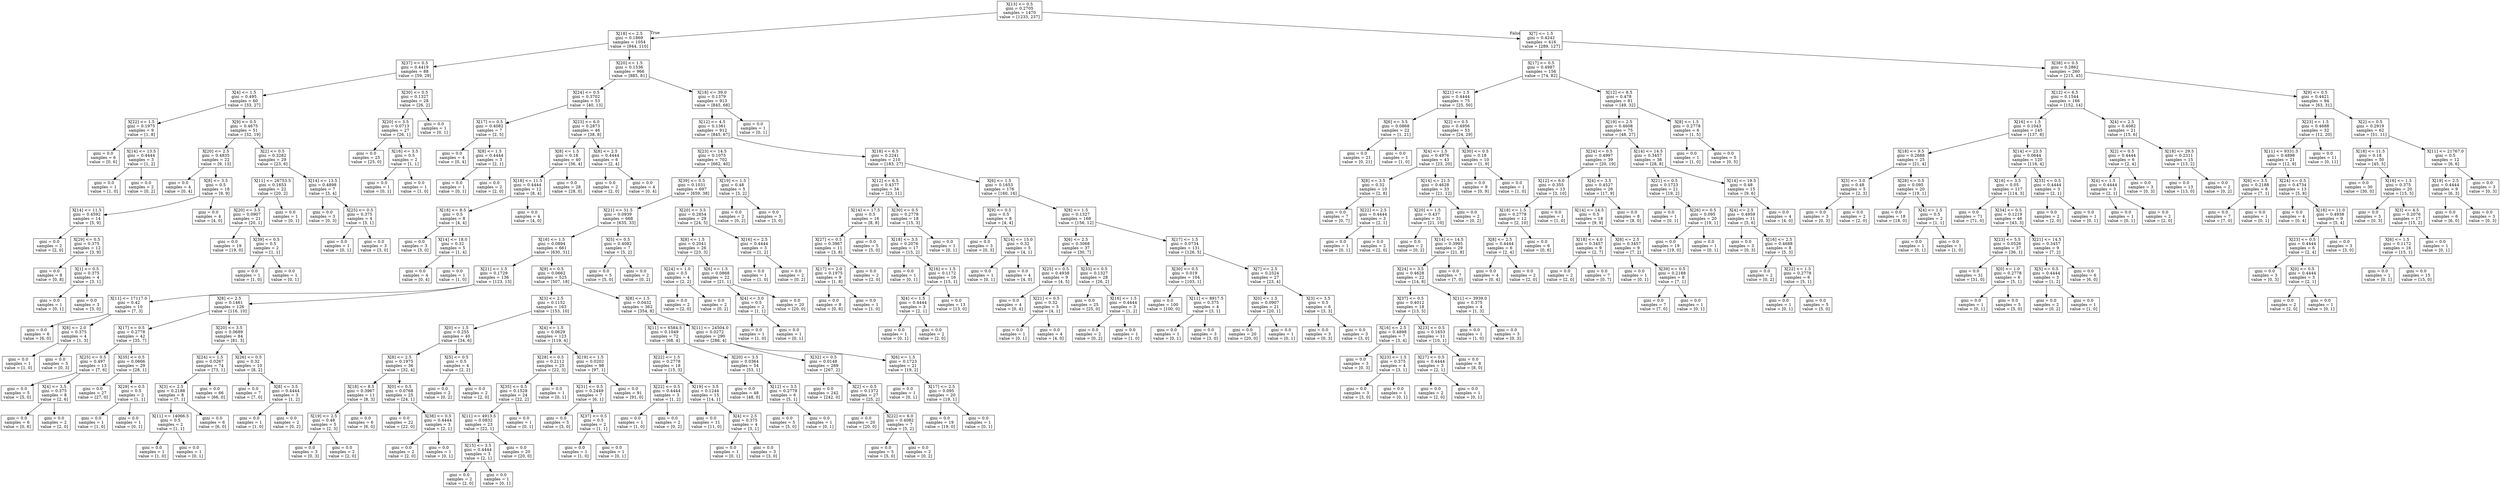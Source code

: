 digraph Tree {
node [shape=box] ;
0 [label="X[13] <= 0.5\ngini = 0.2705\nsamples = 1470\nvalue = [1233, 237]"] ;
1 [label="X[18] <= 2.5\ngini = 0.1869\nsamples = 1054\nvalue = [944, 110]"] ;
0 -> 1 [labeldistance=2.5, labelangle=45, headlabel="True"] ;
2 [label="X[37] <= 0.5\ngini = 0.4419\nsamples = 88\nvalue = [59, 29]"] ;
1 -> 2 ;
3 [label="X[4] <= 1.5\ngini = 0.495\nsamples = 60\nvalue = [33, 27]"] ;
2 -> 3 ;
4 [label="X[22] <= 1.5\ngini = 0.1975\nsamples = 9\nvalue = [1, 8]"] ;
3 -> 4 ;
5 [label="gini = 0.0\nsamples = 6\nvalue = [0, 6]"] ;
4 -> 5 ;
6 [label="X[14] <= 13.5\ngini = 0.4444\nsamples = 3\nvalue = [1, 2]"] ;
4 -> 6 ;
7 [label="gini = 0.0\nsamples = 1\nvalue = [1, 0]"] ;
6 -> 7 ;
8 [label="gini = 0.0\nsamples = 2\nvalue = [0, 2]"] ;
6 -> 8 ;
9 [label="X[9] <= 0.5\ngini = 0.4675\nsamples = 51\nvalue = [32, 19]"] ;
3 -> 9 ;
10 [label="X[20] <= 2.5\ngini = 0.4835\nsamples = 22\nvalue = [9, 13]"] ;
9 -> 10 ;
11 [label="gini = 0.0\nsamples = 4\nvalue = [0, 4]"] ;
10 -> 11 ;
12 [label="X[8] <= 3.5\ngini = 0.5\nsamples = 18\nvalue = [9, 9]"] ;
10 -> 12 ;
13 [label="X[14] <= 11.5\ngini = 0.4592\nsamples = 14\nvalue = [5, 9]"] ;
12 -> 13 ;
14 [label="gini = 0.0\nsamples = 2\nvalue = [2, 0]"] ;
13 -> 14 ;
15 [label="X[29] <= 0.5\ngini = 0.375\nsamples = 12\nvalue = [3, 9]"] ;
13 -> 15 ;
16 [label="gini = 0.0\nsamples = 8\nvalue = [0, 8]"] ;
15 -> 16 ;
17 [label="X[1] <= 0.5\ngini = 0.375\nsamples = 4\nvalue = [3, 1]"] ;
15 -> 17 ;
18 [label="gini = 0.0\nsamples = 1\nvalue = [0, 1]"] ;
17 -> 18 ;
19 [label="gini = 0.0\nsamples = 3\nvalue = [3, 0]"] ;
17 -> 19 ;
20 [label="gini = 0.0\nsamples = 4\nvalue = [4, 0]"] ;
12 -> 20 ;
21 [label="X[2] <= 0.5\ngini = 0.3282\nsamples = 29\nvalue = [23, 6]"] ;
9 -> 21 ;
22 [label="X[11] <= 26753.5\ngini = 0.1653\nsamples = 22\nvalue = [20, 2]"] ;
21 -> 22 ;
23 [label="X[20] <= 3.5\ngini = 0.0907\nsamples = 21\nvalue = [20, 1]"] ;
22 -> 23 ;
24 [label="gini = 0.0\nsamples = 19\nvalue = [19, 0]"] ;
23 -> 24 ;
25 [label="X[39] <= 0.5\ngini = 0.5\nsamples = 2\nvalue = [1, 1]"] ;
23 -> 25 ;
26 [label="gini = 0.0\nsamples = 1\nvalue = [1, 0]"] ;
25 -> 26 ;
27 [label="gini = 0.0\nsamples = 1\nvalue = [0, 1]"] ;
25 -> 27 ;
28 [label="gini = 0.0\nsamples = 1\nvalue = [0, 1]"] ;
22 -> 28 ;
29 [label="X[14] <= 13.5\ngini = 0.4898\nsamples = 7\nvalue = [3, 4]"] ;
21 -> 29 ;
30 [label="gini = 0.0\nsamples = 3\nvalue = [0, 3]"] ;
29 -> 30 ;
31 [label="X[25] <= 0.5\ngini = 0.375\nsamples = 4\nvalue = [3, 1]"] ;
29 -> 31 ;
32 [label="gini = 0.0\nsamples = 1\nvalue = [0, 1]"] ;
31 -> 32 ;
33 [label="gini = 0.0\nsamples = 3\nvalue = [3, 0]"] ;
31 -> 33 ;
34 [label="X[30] <= 0.5\ngini = 0.1327\nsamples = 28\nvalue = [26, 2]"] ;
2 -> 34 ;
35 [label="X[20] <= 3.5\ngini = 0.0713\nsamples = 27\nvalue = [26, 1]"] ;
34 -> 35 ;
36 [label="gini = 0.0\nsamples = 25\nvalue = [25, 0]"] ;
35 -> 36 ;
37 [label="X[16] <= 3.5\ngini = 0.5\nsamples = 2\nvalue = [1, 1]"] ;
35 -> 37 ;
38 [label="gini = 0.0\nsamples = 1\nvalue = [0, 1]"] ;
37 -> 38 ;
39 [label="gini = 0.0\nsamples = 1\nvalue = [1, 0]"] ;
37 -> 39 ;
40 [label="gini = 0.0\nsamples = 1\nvalue = [0, 1]"] ;
34 -> 40 ;
41 [label="X[20] <= 1.5\ngini = 0.1536\nsamples = 966\nvalue = [885, 81]"] ;
1 -> 41 ;
42 [label="X[24] <= 0.5\ngini = 0.3702\nsamples = 53\nvalue = [40, 13]"] ;
41 -> 42 ;
43 [label="X[17] <= 0.5\ngini = 0.4082\nsamples = 7\nvalue = [2, 5]"] ;
42 -> 43 ;
44 [label="gini = 0.0\nsamples = 4\nvalue = [0, 4]"] ;
43 -> 44 ;
45 [label="X[8] <= 1.5\ngini = 0.4444\nsamples = 3\nvalue = [2, 1]"] ;
43 -> 45 ;
46 [label="gini = 0.0\nsamples = 1\nvalue = [0, 1]"] ;
45 -> 46 ;
47 [label="gini = 0.0\nsamples = 2\nvalue = [2, 0]"] ;
45 -> 47 ;
48 [label="X[23] <= 6.0\ngini = 0.2873\nsamples = 46\nvalue = [38, 8]"] ;
42 -> 48 ;
49 [label="X[8] <= 1.5\ngini = 0.18\nsamples = 40\nvalue = [36, 4]"] ;
48 -> 49 ;
50 [label="X[18] <= 11.5\ngini = 0.4444\nsamples = 12\nvalue = [8, 4]"] ;
49 -> 50 ;
51 [label="X[18] <= 8.5\ngini = 0.5\nsamples = 8\nvalue = [4, 4]"] ;
50 -> 51 ;
52 [label="gini = 0.0\nsamples = 3\nvalue = [3, 0]"] ;
51 -> 52 ;
53 [label="X[14] <= 18.0\ngini = 0.32\nsamples = 5\nvalue = [1, 4]"] ;
51 -> 53 ;
54 [label="gini = 0.0\nsamples = 4\nvalue = [0, 4]"] ;
53 -> 54 ;
55 [label="gini = 0.0\nsamples = 1\nvalue = [1, 0]"] ;
53 -> 55 ;
56 [label="gini = 0.0\nsamples = 4\nvalue = [4, 0]"] ;
50 -> 56 ;
57 [label="gini = 0.0\nsamples = 28\nvalue = [28, 0]"] ;
49 -> 57 ;
58 [label="X[8] <= 2.5\ngini = 0.4444\nsamples = 6\nvalue = [2, 4]"] ;
48 -> 58 ;
59 [label="gini = 0.0\nsamples = 2\nvalue = [2, 0]"] ;
58 -> 59 ;
60 [label="gini = 0.0\nsamples = 4\nvalue = [0, 4]"] ;
58 -> 60 ;
61 [label="X[18] <= 39.0\ngini = 0.1379\nsamples = 913\nvalue = [845, 68]"] ;
41 -> 61 ;
62 [label="X[12] <= 4.5\ngini = 0.1361\nsamples = 912\nvalue = [845, 67]"] ;
61 -> 62 ;
63 [label="X[23] <= 14.5\ngini = 0.1075\nsamples = 702\nvalue = [662, 40]"] ;
62 -> 63 ;
64 [label="X[39] <= 0.5\ngini = 0.1031\nsamples = 697\nvalue = [659, 38]"] ;
63 -> 64 ;
65 [label="X[21] <= 31.5\ngini = 0.0939\nsamples = 668\nvalue = [635, 33]"] ;
64 -> 65 ;
66 [label="X[16] <= 1.5\ngini = 0.0894\nsamples = 661\nvalue = [630, 31]"] ;
65 -> 66 ;
67 [label="X[21] <= 1.5\ngini = 0.1729\nsamples = 136\nvalue = [123, 13]"] ;
66 -> 67 ;
68 [label="X[11] <= 17117.0\ngini = 0.42\nsamples = 10\nvalue = [7, 3]"] ;
67 -> 68 ;
69 [label="gini = 0.0\nsamples = 6\nvalue = [6, 0]"] ;
68 -> 69 ;
70 [label="X[8] <= 2.0\ngini = 0.375\nsamples = 4\nvalue = [1, 3]"] ;
68 -> 70 ;
71 [label="gini = 0.0\nsamples = 1\nvalue = [1, 0]"] ;
70 -> 71 ;
72 [label="gini = 0.0\nsamples = 3\nvalue = [0, 3]"] ;
70 -> 72 ;
73 [label="X[8] <= 2.5\ngini = 0.1461\nsamples = 126\nvalue = [116, 10]"] ;
67 -> 73 ;
74 [label="X[17] <= 0.5\ngini = 0.2778\nsamples = 42\nvalue = [35, 7]"] ;
73 -> 74 ;
75 [label="X[25] <= 0.5\ngini = 0.497\nsamples = 13\nvalue = [7, 6]"] ;
74 -> 75 ;
76 [label="gini = 0.0\nsamples = 5\nvalue = [5, 0]"] ;
75 -> 76 ;
77 [label="X[4] <= 3.5\ngini = 0.375\nsamples = 8\nvalue = [2, 6]"] ;
75 -> 77 ;
78 [label="gini = 0.0\nsamples = 6\nvalue = [0, 6]"] ;
77 -> 78 ;
79 [label="gini = 0.0\nsamples = 2\nvalue = [2, 0]"] ;
77 -> 79 ;
80 [label="X[35] <= 0.5\ngini = 0.0666\nsamples = 29\nvalue = [28, 1]"] ;
74 -> 80 ;
81 [label="gini = 0.0\nsamples = 27\nvalue = [27, 0]"] ;
80 -> 81 ;
82 [label="X[29] <= 0.5\ngini = 0.5\nsamples = 2\nvalue = [1, 1]"] ;
80 -> 82 ;
83 [label="gini = 0.0\nsamples = 1\nvalue = [1, 0]"] ;
82 -> 83 ;
84 [label="gini = 0.0\nsamples = 1\nvalue = [0, 1]"] ;
82 -> 84 ;
85 [label="X[20] <= 3.5\ngini = 0.0689\nsamples = 84\nvalue = [81, 3]"] ;
73 -> 85 ;
86 [label="X[24] <= 1.5\ngini = 0.0267\nsamples = 74\nvalue = [73, 1]"] ;
85 -> 86 ;
87 [label="X[3] <= 2.5\ngini = 0.2188\nsamples = 8\nvalue = [7, 1]"] ;
86 -> 87 ;
88 [label="X[11] <= 14066.5\ngini = 0.5\nsamples = 2\nvalue = [1, 1]"] ;
87 -> 88 ;
89 [label="gini = 0.0\nsamples = 1\nvalue = [1, 0]"] ;
88 -> 89 ;
90 [label="gini = 0.0\nsamples = 1\nvalue = [0, 1]"] ;
88 -> 90 ;
91 [label="gini = 0.0\nsamples = 6\nvalue = [6, 0]"] ;
87 -> 91 ;
92 [label="gini = 0.0\nsamples = 66\nvalue = [66, 0]"] ;
86 -> 92 ;
93 [label="X[26] <= 0.5\ngini = 0.32\nsamples = 10\nvalue = [8, 2]"] ;
85 -> 93 ;
94 [label="gini = 0.0\nsamples = 7\nvalue = [7, 0]"] ;
93 -> 94 ;
95 [label="X[8] <= 3.5\ngini = 0.4444\nsamples = 3\nvalue = [1, 2]"] ;
93 -> 95 ;
96 [label="gini = 0.0\nsamples = 1\nvalue = [1, 0]"] ;
95 -> 96 ;
97 [label="gini = 0.0\nsamples = 2\nvalue = [0, 2]"] ;
95 -> 97 ;
98 [label="X[9] <= 0.5\ngini = 0.0662\nsamples = 525\nvalue = [507, 18]"] ;
66 -> 98 ;
99 [label="X[3] <= 2.5\ngini = 0.1152\nsamples = 163\nvalue = [153, 10]"] ;
98 -> 99 ;
100 [label="X[0] <= 1.5\ngini = 0.255\nsamples = 40\nvalue = [34, 6]"] ;
99 -> 100 ;
101 [label="X[8] <= 2.5\ngini = 0.1975\nsamples = 36\nvalue = [32, 4]"] ;
100 -> 101 ;
102 [label="X[18] <= 8.5\ngini = 0.3967\nsamples = 11\nvalue = [8, 3]"] ;
101 -> 102 ;
103 [label="X[19] <= 2.5\ngini = 0.48\nsamples = 5\nvalue = [2, 3]"] ;
102 -> 103 ;
104 [label="gini = 0.0\nsamples = 3\nvalue = [0, 3]"] ;
103 -> 104 ;
105 [label="gini = 0.0\nsamples = 2\nvalue = [2, 0]"] ;
103 -> 105 ;
106 [label="gini = 0.0\nsamples = 6\nvalue = [6, 0]"] ;
102 -> 106 ;
107 [label="X[0] <= 0.5\ngini = 0.0768\nsamples = 25\nvalue = [24, 1]"] ;
101 -> 107 ;
108 [label="gini = 0.0\nsamples = 22\nvalue = [22, 0]"] ;
107 -> 108 ;
109 [label="X[38] <= 0.5\ngini = 0.4444\nsamples = 3\nvalue = [2, 1]"] ;
107 -> 109 ;
110 [label="gini = 0.0\nsamples = 2\nvalue = [2, 0]"] ;
109 -> 110 ;
111 [label="gini = 0.0\nsamples = 1\nvalue = [0, 1]"] ;
109 -> 111 ;
112 [label="X[5] <= 0.5\ngini = 0.5\nsamples = 4\nvalue = [2, 2]"] ;
100 -> 112 ;
113 [label="gini = 0.0\nsamples = 2\nvalue = [0, 2]"] ;
112 -> 113 ;
114 [label="gini = 0.0\nsamples = 2\nvalue = [2, 0]"] ;
112 -> 114 ;
115 [label="X[4] <= 1.5\ngini = 0.0629\nsamples = 123\nvalue = [119, 4]"] ;
99 -> 115 ;
116 [label="X[28] <= 0.5\ngini = 0.2112\nsamples = 25\nvalue = [22, 3]"] ;
115 -> 116 ;
117 [label="X[35] <= 0.5\ngini = 0.1528\nsamples = 24\nvalue = [22, 2]"] ;
116 -> 117 ;
118 [label="X[11] <= 4913.5\ngini = 0.0832\nsamples = 23\nvalue = [22, 1]"] ;
117 -> 118 ;
119 [label="X[15] <= 3.5\ngini = 0.4444\nsamples = 3\nvalue = [2, 1]"] ;
118 -> 119 ;
120 [label="gini = 0.0\nsamples = 2\nvalue = [2, 0]"] ;
119 -> 120 ;
121 [label="gini = 0.0\nsamples = 1\nvalue = [0, 1]"] ;
119 -> 121 ;
122 [label="gini = 0.0\nsamples = 20\nvalue = [20, 0]"] ;
118 -> 122 ;
123 [label="gini = 0.0\nsamples = 1\nvalue = [0, 1]"] ;
117 -> 123 ;
124 [label="gini = 0.0\nsamples = 1\nvalue = [0, 1]"] ;
116 -> 124 ;
125 [label="X[19] <= 1.5\ngini = 0.0202\nsamples = 98\nvalue = [97, 1]"] ;
115 -> 125 ;
126 [label="X[31] <= 0.5\ngini = 0.2449\nsamples = 7\nvalue = [6, 1]"] ;
125 -> 126 ;
127 [label="gini = 0.0\nsamples = 5\nvalue = [5, 0]"] ;
126 -> 127 ;
128 [label="X[37] <= 0.5\ngini = 0.5\nsamples = 2\nvalue = [1, 1]"] ;
126 -> 128 ;
129 [label="gini = 0.0\nsamples = 1\nvalue = [1, 0]"] ;
128 -> 129 ;
130 [label="gini = 0.0\nsamples = 1\nvalue = [0, 1]"] ;
128 -> 130 ;
131 [label="gini = 0.0\nsamples = 91\nvalue = [91, 0]"] ;
125 -> 131 ;
132 [label="X[8] <= 1.5\ngini = 0.0432\nsamples = 362\nvalue = [354, 8]"] ;
98 -> 132 ;
133 [label="X[11] <= 6584.5\ngini = 0.1049\nsamples = 72\nvalue = [68, 4]"] ;
132 -> 133 ;
134 [label="X[22] <= 1.5\ngini = 0.2778\nsamples = 18\nvalue = [15, 3]"] ;
133 -> 134 ;
135 [label="X[22] <= 0.5\ngini = 0.4444\nsamples = 3\nvalue = [1, 2]"] ;
134 -> 135 ;
136 [label="gini = 0.0\nsamples = 1\nvalue = [1, 0]"] ;
135 -> 136 ;
137 [label="gini = 0.0\nsamples = 2\nvalue = [0, 2]"] ;
135 -> 137 ;
138 [label="X[19] <= 3.5\ngini = 0.1244\nsamples = 15\nvalue = [14, 1]"] ;
134 -> 138 ;
139 [label="gini = 0.0\nsamples = 11\nvalue = [11, 0]"] ;
138 -> 139 ;
140 [label="X[4] <= 2.5\ngini = 0.375\nsamples = 4\nvalue = [3, 1]"] ;
138 -> 140 ;
141 [label="gini = 0.0\nsamples = 1\nvalue = [0, 1]"] ;
140 -> 141 ;
142 [label="gini = 0.0\nsamples = 3\nvalue = [3, 0]"] ;
140 -> 142 ;
143 [label="X[20] <= 3.5\ngini = 0.0364\nsamples = 54\nvalue = [53, 1]"] ;
133 -> 143 ;
144 [label="gini = 0.0\nsamples = 48\nvalue = [48, 0]"] ;
143 -> 144 ;
145 [label="X[12] <= 3.5\ngini = 0.2778\nsamples = 6\nvalue = [5, 1]"] ;
143 -> 145 ;
146 [label="gini = 0.0\nsamples = 5\nvalue = [5, 0]"] ;
145 -> 146 ;
147 [label="gini = 0.0\nsamples = 1\nvalue = [0, 1]"] ;
145 -> 147 ;
148 [label="X[11] <= 24504.0\ngini = 0.0272\nsamples = 290\nvalue = [286, 4]"] ;
132 -> 148 ;
149 [label="X[32] <= 0.5\ngini = 0.0148\nsamples = 269\nvalue = [267, 2]"] ;
148 -> 149 ;
150 [label="gini = 0.0\nsamples = 242\nvalue = [242, 0]"] ;
149 -> 150 ;
151 [label="X[2] <= 0.5\ngini = 0.1372\nsamples = 27\nvalue = [25, 2]"] ;
149 -> 151 ;
152 [label="gini = 0.0\nsamples = 20\nvalue = [20, 0]"] ;
151 -> 152 ;
153 [label="X[22] <= 6.0\ngini = 0.4082\nsamples = 7\nvalue = [5, 2]"] ;
151 -> 153 ;
154 [label="gini = 0.0\nsamples = 5\nvalue = [5, 0]"] ;
153 -> 154 ;
155 [label="gini = 0.0\nsamples = 2\nvalue = [0, 2]"] ;
153 -> 155 ;
156 [label="X[6] <= 1.5\ngini = 0.1723\nsamples = 21\nvalue = [19, 2]"] ;
148 -> 156 ;
157 [label="gini = 0.0\nsamples = 1\nvalue = [0, 1]"] ;
156 -> 157 ;
158 [label="X[17] <= 2.5\ngini = 0.095\nsamples = 20\nvalue = [19, 1]"] ;
156 -> 158 ;
159 [label="gini = 0.0\nsamples = 19\nvalue = [19, 0]"] ;
158 -> 159 ;
160 [label="gini = 0.0\nsamples = 1\nvalue = [0, 1]"] ;
158 -> 160 ;
161 [label="X[5] <= 0.5\ngini = 0.4082\nsamples = 7\nvalue = [5, 2]"] ;
65 -> 161 ;
162 [label="gini = 0.0\nsamples = 5\nvalue = [5, 0]"] ;
161 -> 162 ;
163 [label="gini = 0.0\nsamples = 2\nvalue = [0, 2]"] ;
161 -> 163 ;
164 [label="X[20] <= 3.5\ngini = 0.2854\nsamples = 29\nvalue = [24, 5]"] ;
64 -> 164 ;
165 [label="X[8] <= 1.5\ngini = 0.2041\nsamples = 26\nvalue = [23, 3]"] ;
164 -> 165 ;
166 [label="X[24] <= 1.0\ngini = 0.5\nsamples = 4\nvalue = [2, 2]"] ;
165 -> 166 ;
167 [label="gini = 0.0\nsamples = 2\nvalue = [2, 0]"] ;
166 -> 167 ;
168 [label="gini = 0.0\nsamples = 2\nvalue = [0, 2]"] ;
166 -> 168 ;
169 [label="X[6] <= 1.5\ngini = 0.0868\nsamples = 22\nvalue = [21, 1]"] ;
165 -> 169 ;
170 [label="X[4] <= 3.0\ngini = 0.5\nsamples = 2\nvalue = [1, 1]"] ;
169 -> 170 ;
171 [label="gini = 0.0\nsamples = 1\nvalue = [1, 0]"] ;
170 -> 171 ;
172 [label="gini = 0.0\nsamples = 1\nvalue = [0, 1]"] ;
170 -> 172 ;
173 [label="gini = 0.0\nsamples = 20\nvalue = [20, 0]"] ;
169 -> 173 ;
174 [label="X[16] <= 2.5\ngini = 0.4444\nsamples = 3\nvalue = [1, 2]"] ;
164 -> 174 ;
175 [label="gini = 0.0\nsamples = 1\nvalue = [1, 0]"] ;
174 -> 175 ;
176 [label="gini = 0.0\nsamples = 2\nvalue = [0, 2]"] ;
174 -> 176 ;
177 [label="X[19] <= 1.5\ngini = 0.48\nsamples = 5\nvalue = [3, 2]"] ;
63 -> 177 ;
178 [label="gini = 0.0\nsamples = 2\nvalue = [0, 2]"] ;
177 -> 178 ;
179 [label="gini = 0.0\nsamples = 3\nvalue = [3, 0]"] ;
177 -> 179 ;
180 [label="X[18] <= 6.5\ngini = 0.2241\nsamples = 210\nvalue = [183, 27]"] ;
62 -> 180 ;
181 [label="X[12] <= 6.5\ngini = 0.4377\nsamples = 34\nvalue = [23, 11]"] ;
180 -> 181 ;
182 [label="X[14] <= 17.5\ngini = 0.5\nsamples = 16\nvalue = [8, 8]"] ;
181 -> 182 ;
183 [label="X[27] <= 0.5\ngini = 0.3967\nsamples = 11\nvalue = [3, 8]"] ;
182 -> 183 ;
184 [label="X[17] <= 2.0\ngini = 0.1975\nsamples = 9\nvalue = [1, 8]"] ;
183 -> 184 ;
185 [label="gini = 0.0\nsamples = 8\nvalue = [0, 8]"] ;
184 -> 185 ;
186 [label="gini = 0.0\nsamples = 1\nvalue = [1, 0]"] ;
184 -> 186 ;
187 [label="gini = 0.0\nsamples = 2\nvalue = [2, 0]"] ;
183 -> 187 ;
188 [label="gini = 0.0\nsamples = 5\nvalue = [5, 0]"] ;
182 -> 188 ;
189 [label="X[30] <= 0.5\ngini = 0.2778\nsamples = 18\nvalue = [15, 3]"] ;
181 -> 189 ;
190 [label="X[18] <= 3.5\ngini = 0.2076\nsamples = 17\nvalue = [15, 2]"] ;
189 -> 190 ;
191 [label="gini = 0.0\nsamples = 1\nvalue = [0, 1]"] ;
190 -> 191 ;
192 [label="X[16] <= 1.5\ngini = 0.1172\nsamples = 16\nvalue = [15, 1]"] ;
190 -> 192 ;
193 [label="X[4] <= 1.5\ngini = 0.4444\nsamples = 3\nvalue = [2, 1]"] ;
192 -> 193 ;
194 [label="gini = 0.0\nsamples = 1\nvalue = [0, 1]"] ;
193 -> 194 ;
195 [label="gini = 0.0\nsamples = 2\nvalue = [2, 0]"] ;
193 -> 195 ;
196 [label="gini = 0.0\nsamples = 13\nvalue = [13, 0]"] ;
192 -> 196 ;
197 [label="gini = 0.0\nsamples = 1\nvalue = [0, 1]"] ;
189 -> 197 ;
198 [label="X[6] <= 1.5\ngini = 0.1653\nsamples = 176\nvalue = [160, 16]"] ;
180 -> 198 ;
199 [label="X[9] <= 0.5\ngini = 0.5\nsamples = 8\nvalue = [4, 4]"] ;
198 -> 199 ;
200 [label="gini = 0.0\nsamples = 3\nvalue = [0, 3]"] ;
199 -> 200 ;
201 [label="X[14] <= 15.0\ngini = 0.32\nsamples = 5\nvalue = [4, 1]"] ;
199 -> 201 ;
202 [label="gini = 0.0\nsamples = 1\nvalue = [0, 1]"] ;
201 -> 202 ;
203 [label="gini = 0.0\nsamples = 4\nvalue = [4, 0]"] ;
201 -> 203 ;
204 [label="X[8] <= 1.5\ngini = 0.1327\nsamples = 168\nvalue = [156, 12]"] ;
198 -> 204 ;
205 [label="X[6] <= 2.5\ngini = 0.3068\nsamples = 37\nvalue = [30, 7]"] ;
204 -> 205 ;
206 [label="X[25] <= 0.5\ngini = 0.4938\nsamples = 9\nvalue = [4, 5]"] ;
205 -> 206 ;
207 [label="gini = 0.0\nsamples = 4\nvalue = [0, 4]"] ;
206 -> 207 ;
208 [label="X[21] <= 0.5\ngini = 0.32\nsamples = 5\nvalue = [4, 1]"] ;
206 -> 208 ;
209 [label="gini = 0.0\nsamples = 1\nvalue = [0, 1]"] ;
208 -> 209 ;
210 [label="gini = 0.0\nsamples = 4\nvalue = [4, 0]"] ;
208 -> 210 ;
211 [label="X[33] <= 0.5\ngini = 0.1327\nsamples = 28\nvalue = [26, 2]"] ;
205 -> 211 ;
212 [label="gini = 0.0\nsamples = 25\nvalue = [25, 0]"] ;
211 -> 212 ;
213 [label="X[16] <= 1.5\ngini = 0.4444\nsamples = 3\nvalue = [1, 2]"] ;
211 -> 213 ;
214 [label="gini = 0.0\nsamples = 2\nvalue = [0, 2]"] ;
213 -> 214 ;
215 [label="gini = 0.0\nsamples = 1\nvalue = [1, 0]"] ;
213 -> 215 ;
216 [label="X[17] <= 1.5\ngini = 0.0734\nsamples = 131\nvalue = [126, 5]"] ;
204 -> 216 ;
217 [label="X[30] <= 0.5\ngini = 0.019\nsamples = 104\nvalue = [103, 1]"] ;
216 -> 217 ;
218 [label="gini = 0.0\nsamples = 100\nvalue = [100, 0]"] ;
217 -> 218 ;
219 [label="X[11] <= 8917.5\ngini = 0.375\nsamples = 4\nvalue = [3, 1]"] ;
217 -> 219 ;
220 [label="gini = 0.0\nsamples = 1\nvalue = [0, 1]"] ;
219 -> 220 ;
221 [label="gini = 0.0\nsamples = 3\nvalue = [3, 0]"] ;
219 -> 221 ;
222 [label="X[7] <= 2.5\ngini = 0.2524\nsamples = 27\nvalue = [23, 4]"] ;
216 -> 222 ;
223 [label="X[0] <= 1.5\ngini = 0.0907\nsamples = 21\nvalue = [20, 1]"] ;
222 -> 223 ;
224 [label="gini = 0.0\nsamples = 20\nvalue = [20, 0]"] ;
223 -> 224 ;
225 [label="gini = 0.0\nsamples = 1\nvalue = [0, 1]"] ;
223 -> 225 ;
226 [label="X[3] <= 3.5\ngini = 0.5\nsamples = 6\nvalue = [3, 3]"] ;
222 -> 226 ;
227 [label="gini = 0.0\nsamples = 3\nvalue = [0, 3]"] ;
226 -> 227 ;
228 [label="gini = 0.0\nsamples = 3\nvalue = [3, 0]"] ;
226 -> 228 ;
229 [label="gini = 0.0\nsamples = 1\nvalue = [0, 1]"] ;
61 -> 229 ;
230 [label="X[7] <= 1.5\ngini = 0.4242\nsamples = 416\nvalue = [289, 127]"] ;
0 -> 230 [labeldistance=2.5, labelangle=-45, headlabel="False"] ;
231 [label="X[17] <= 0.5\ngini = 0.4987\nsamples = 156\nvalue = [74, 82]"] ;
230 -> 231 ;
232 [label="X[21] <= 1.5\ngini = 0.4444\nsamples = 75\nvalue = [25, 50]"] ;
231 -> 232 ;
233 [label="X[6] <= 3.5\ngini = 0.0868\nsamples = 22\nvalue = [1, 21]"] ;
232 -> 233 ;
234 [label="gini = 0.0\nsamples = 21\nvalue = [0, 21]"] ;
233 -> 234 ;
235 [label="gini = 0.0\nsamples = 1\nvalue = [1, 0]"] ;
233 -> 235 ;
236 [label="X[2] <= 0.5\ngini = 0.4956\nsamples = 53\nvalue = [24, 29]"] ;
232 -> 236 ;
237 [label="X[4] <= 1.5\ngini = 0.4976\nsamples = 43\nvalue = [23, 20]"] ;
236 -> 237 ;
238 [label="X[8] <= 3.5\ngini = 0.32\nsamples = 10\nvalue = [2, 8]"] ;
237 -> 238 ;
239 [label="gini = 0.0\nsamples = 7\nvalue = [0, 7]"] ;
238 -> 239 ;
240 [label="X[22] <= 2.5\ngini = 0.4444\nsamples = 3\nvalue = [2, 1]"] ;
238 -> 240 ;
241 [label="gini = 0.0\nsamples = 1\nvalue = [0, 1]"] ;
240 -> 241 ;
242 [label="gini = 0.0\nsamples = 2\nvalue = [2, 0]"] ;
240 -> 242 ;
243 [label="X[14] <= 21.5\ngini = 0.4628\nsamples = 33\nvalue = [21, 12]"] ;
237 -> 243 ;
244 [label="X[20] <= 1.5\ngini = 0.437\nsamples = 31\nvalue = [21, 10]"] ;
243 -> 244 ;
245 [label="gini = 0.0\nsamples = 2\nvalue = [0, 2]"] ;
244 -> 245 ;
246 [label="X[14] <= 14.5\ngini = 0.3995\nsamples = 29\nvalue = [21, 8]"] ;
244 -> 246 ;
247 [label="X[24] <= 3.5\ngini = 0.4628\nsamples = 22\nvalue = [14, 8]"] ;
246 -> 247 ;
248 [label="X[37] <= 0.5\ngini = 0.4012\nsamples = 18\nvalue = [13, 5]"] ;
247 -> 248 ;
249 [label="X[16] <= 2.5\ngini = 0.4898\nsamples = 7\nvalue = [3, 4]"] ;
248 -> 249 ;
250 [label="gini = 0.0\nsamples = 3\nvalue = [0, 3]"] ;
249 -> 250 ;
251 [label="X[23] <= 1.5\ngini = 0.375\nsamples = 4\nvalue = [3, 1]"] ;
249 -> 251 ;
252 [label="gini = 0.0\nsamples = 3\nvalue = [3, 0]"] ;
251 -> 252 ;
253 [label="gini = 0.0\nsamples = 1\nvalue = [0, 1]"] ;
251 -> 253 ;
254 [label="X[23] <= 0.5\ngini = 0.1653\nsamples = 11\nvalue = [10, 1]"] ;
248 -> 254 ;
255 [label="X[27] <= 0.5\ngini = 0.4444\nsamples = 3\nvalue = [2, 1]"] ;
254 -> 255 ;
256 [label="gini = 0.0\nsamples = 2\nvalue = [2, 0]"] ;
255 -> 256 ;
257 [label="gini = 0.0\nsamples = 1\nvalue = [0, 1]"] ;
255 -> 257 ;
258 [label="gini = 0.0\nsamples = 8\nvalue = [8, 0]"] ;
254 -> 258 ;
259 [label="X[11] <= 3939.0\ngini = 0.375\nsamples = 4\nvalue = [1, 3]"] ;
247 -> 259 ;
260 [label="gini = 0.0\nsamples = 1\nvalue = [1, 0]"] ;
259 -> 260 ;
261 [label="gini = 0.0\nsamples = 3\nvalue = [0, 3]"] ;
259 -> 261 ;
262 [label="gini = 0.0\nsamples = 7\nvalue = [7, 0]"] ;
246 -> 262 ;
263 [label="gini = 0.0\nsamples = 2\nvalue = [0, 2]"] ;
243 -> 263 ;
264 [label="X[30] <= 0.5\ngini = 0.18\nsamples = 10\nvalue = [1, 9]"] ;
236 -> 264 ;
265 [label="gini = 0.0\nsamples = 9\nvalue = [0, 9]"] ;
264 -> 265 ;
266 [label="gini = 0.0\nsamples = 1\nvalue = [1, 0]"] ;
264 -> 266 ;
267 [label="X[12] <= 8.5\ngini = 0.478\nsamples = 81\nvalue = [49, 32]"] ;
231 -> 267 ;
268 [label="X[19] <= 2.5\ngini = 0.4608\nsamples = 75\nvalue = [48, 27]"] ;
267 -> 268 ;
269 [label="X[24] <= 0.5\ngini = 0.4997\nsamples = 39\nvalue = [20, 19]"] ;
268 -> 269 ;
270 [label="X[12] <= 6.0\ngini = 0.355\nsamples = 13\nvalue = [3, 10]"] ;
269 -> 270 ;
271 [label="X[18] <= 1.5\ngini = 0.2778\nsamples = 12\nvalue = [2, 10]"] ;
270 -> 271 ;
272 [label="X[8] <= 2.5\ngini = 0.4444\nsamples = 6\nvalue = [2, 4]"] ;
271 -> 272 ;
273 [label="gini = 0.0\nsamples = 4\nvalue = [0, 4]"] ;
272 -> 273 ;
274 [label="gini = 0.0\nsamples = 2\nvalue = [2, 0]"] ;
272 -> 274 ;
275 [label="gini = 0.0\nsamples = 6\nvalue = [0, 6]"] ;
271 -> 275 ;
276 [label="gini = 0.0\nsamples = 1\nvalue = [1, 0]"] ;
270 -> 276 ;
277 [label="X[4] <= 3.5\ngini = 0.4527\nsamples = 26\nvalue = [17, 9]"] ;
269 -> 277 ;
278 [label="X[14] <= 14.5\ngini = 0.5\nsamples = 18\nvalue = [9, 9]"] ;
277 -> 278 ;
279 [label="X[18] <= 4.0\ngini = 0.3457\nsamples = 9\nvalue = [2, 7]"] ;
278 -> 279 ;
280 [label="gini = 0.0\nsamples = 2\nvalue = [2, 0]"] ;
279 -> 280 ;
281 [label="gini = 0.0\nsamples = 7\nvalue = [0, 7]"] ;
279 -> 281 ;
282 [label="X[8] <= 2.5\ngini = 0.3457\nsamples = 9\nvalue = [7, 2]"] ;
278 -> 282 ;
283 [label="gini = 0.0\nsamples = 1\nvalue = [0, 1]"] ;
282 -> 283 ;
284 [label="X[39] <= 0.5\ngini = 0.2188\nsamples = 8\nvalue = [7, 1]"] ;
282 -> 284 ;
285 [label="gini = 0.0\nsamples = 7\nvalue = [7, 0]"] ;
284 -> 285 ;
286 [label="gini = 0.0\nsamples = 1\nvalue = [0, 1]"] ;
284 -> 286 ;
287 [label="gini = 0.0\nsamples = 8\nvalue = [8, 0]"] ;
277 -> 287 ;
288 [label="X[14] <= 14.5\ngini = 0.3457\nsamples = 36\nvalue = [28, 8]"] ;
268 -> 288 ;
289 [label="X[21] <= 0.5\ngini = 0.1723\nsamples = 21\nvalue = [19, 2]"] ;
288 -> 289 ;
290 [label="gini = 0.0\nsamples = 1\nvalue = [0, 1]"] ;
289 -> 290 ;
291 [label="X[26] <= 0.5\ngini = 0.095\nsamples = 20\nvalue = [19, 1]"] ;
289 -> 291 ;
292 [label="gini = 0.0\nsamples = 19\nvalue = [19, 0]"] ;
291 -> 292 ;
293 [label="gini = 0.0\nsamples = 1\nvalue = [0, 1]"] ;
291 -> 293 ;
294 [label="X[14] <= 19.5\ngini = 0.48\nsamples = 15\nvalue = [9, 6]"] ;
288 -> 294 ;
295 [label="X[4] <= 2.5\ngini = 0.4959\nsamples = 11\nvalue = [5, 6]"] ;
294 -> 295 ;
296 [label="gini = 0.0\nsamples = 3\nvalue = [0, 3]"] ;
295 -> 296 ;
297 [label="X[16] <= 2.5\ngini = 0.4688\nsamples = 8\nvalue = [5, 3]"] ;
295 -> 297 ;
298 [label="gini = 0.0\nsamples = 2\nvalue = [0, 2]"] ;
297 -> 298 ;
299 [label="X[22] <= 1.5\ngini = 0.2778\nsamples = 6\nvalue = [5, 1]"] ;
297 -> 299 ;
300 [label="gini = 0.0\nsamples = 1\nvalue = [0, 1]"] ;
299 -> 300 ;
301 [label="gini = 0.0\nsamples = 5\nvalue = [5, 0]"] ;
299 -> 301 ;
302 [label="gini = 0.0\nsamples = 4\nvalue = [4, 0]"] ;
294 -> 302 ;
303 [label="X[8] <= 1.5\ngini = 0.2778\nsamples = 6\nvalue = [1, 5]"] ;
267 -> 303 ;
304 [label="gini = 0.0\nsamples = 1\nvalue = [1, 0]"] ;
303 -> 304 ;
305 [label="gini = 0.0\nsamples = 5\nvalue = [0, 5]"] ;
303 -> 305 ;
306 [label="X[38] <= 0.5\ngini = 0.2862\nsamples = 260\nvalue = [215, 45]"] ;
230 -> 306 ;
307 [label="X[12] <= 6.5\ngini = 0.1544\nsamples = 166\nvalue = [152, 14]"] ;
306 -> 307 ;
308 [label="X[16] <= 1.5\ngini = 0.1043\nsamples = 145\nvalue = [137, 8]"] ;
307 -> 308 ;
309 [label="X[18] <= 9.5\ngini = 0.2688\nsamples = 25\nvalue = [21, 4]"] ;
308 -> 309 ;
310 [label="X[3] <= 3.0\ngini = 0.48\nsamples = 5\nvalue = [2, 3]"] ;
309 -> 310 ;
311 [label="gini = 0.0\nsamples = 3\nvalue = [0, 3]"] ;
310 -> 311 ;
312 [label="gini = 0.0\nsamples = 2\nvalue = [2, 0]"] ;
310 -> 312 ;
313 [label="X[28] <= 0.5\ngini = 0.095\nsamples = 20\nvalue = [19, 1]"] ;
309 -> 313 ;
314 [label="gini = 0.0\nsamples = 18\nvalue = [18, 0]"] ;
313 -> 314 ;
315 [label="X[4] <= 1.5\ngini = 0.5\nsamples = 2\nvalue = [1, 1]"] ;
313 -> 315 ;
316 [label="gini = 0.0\nsamples = 1\nvalue = [0, 1]"] ;
315 -> 316 ;
317 [label="gini = 0.0\nsamples = 1\nvalue = [1, 0]"] ;
315 -> 317 ;
318 [label="X[14] <= 23.5\ngini = 0.0644\nsamples = 120\nvalue = [116, 4]"] ;
308 -> 318 ;
319 [label="X[16] <= 3.5\ngini = 0.05\nsamples = 117\nvalue = [114, 3]"] ;
318 -> 319 ;
320 [label="gini = 0.0\nsamples = 71\nvalue = [71, 0]"] ;
319 -> 320 ;
321 [label="X[34] <= 0.5\ngini = 0.1219\nsamples = 46\nvalue = [43, 3]"] ;
319 -> 321 ;
322 [label="X[23] <= 5.5\ngini = 0.0526\nsamples = 37\nvalue = [36, 1]"] ;
321 -> 322 ;
323 [label="gini = 0.0\nsamples = 31\nvalue = [31, 0]"] ;
322 -> 323 ;
324 [label="X[0] <= 1.0\ngini = 0.2778\nsamples = 6\nvalue = [5, 1]"] ;
322 -> 324 ;
325 [label="gini = 0.0\nsamples = 1\nvalue = [0, 1]"] ;
324 -> 325 ;
326 [label="gini = 0.0\nsamples = 5\nvalue = [5, 0]"] ;
324 -> 326 ;
327 [label="X[21] <= 14.5\ngini = 0.3457\nsamples = 9\nvalue = [7, 2]"] ;
321 -> 327 ;
328 [label="X[5] <= 0.5\ngini = 0.4444\nsamples = 3\nvalue = [1, 2]"] ;
327 -> 328 ;
329 [label="gini = 0.0\nsamples = 2\nvalue = [0, 2]"] ;
328 -> 329 ;
330 [label="gini = 0.0\nsamples = 1\nvalue = [1, 0]"] ;
328 -> 330 ;
331 [label="gini = 0.0\nsamples = 6\nvalue = [6, 0]"] ;
327 -> 331 ;
332 [label="X[33] <= 0.5\ngini = 0.4444\nsamples = 3\nvalue = [2, 1]"] ;
318 -> 332 ;
333 [label="gini = 0.0\nsamples = 2\nvalue = [2, 0]"] ;
332 -> 333 ;
334 [label="gini = 0.0\nsamples = 1\nvalue = [0, 1]"] ;
332 -> 334 ;
335 [label="X[4] <= 2.5\ngini = 0.4082\nsamples = 21\nvalue = [15, 6]"] ;
307 -> 335 ;
336 [label="X[2] <= 0.5\ngini = 0.4444\nsamples = 6\nvalue = [2, 4]"] ;
335 -> 336 ;
337 [label="X[4] <= 1.5\ngini = 0.4444\nsamples = 3\nvalue = [2, 1]"] ;
336 -> 337 ;
338 [label="gini = 0.0\nsamples = 1\nvalue = [0, 1]"] ;
337 -> 338 ;
339 [label="gini = 0.0\nsamples = 2\nvalue = [2, 0]"] ;
337 -> 339 ;
340 [label="gini = 0.0\nsamples = 3\nvalue = [0, 3]"] ;
336 -> 340 ;
341 [label="X[18] <= 29.5\ngini = 0.2311\nsamples = 15\nvalue = [13, 2]"] ;
335 -> 341 ;
342 [label="gini = 0.0\nsamples = 13\nvalue = [13, 0]"] ;
341 -> 342 ;
343 [label="gini = 0.0\nsamples = 2\nvalue = [0, 2]"] ;
341 -> 343 ;
344 [label="X[9] <= 0.5\ngini = 0.4421\nsamples = 94\nvalue = [63, 31]"] ;
306 -> 344 ;
345 [label="X[23] <= 1.5\ngini = 0.4688\nsamples = 32\nvalue = [12, 20]"] ;
344 -> 345 ;
346 [label="X[11] <= 9331.5\ngini = 0.4898\nsamples = 21\nvalue = [12, 9]"] ;
345 -> 346 ;
347 [label="X[6] <= 3.5\ngini = 0.2188\nsamples = 8\nvalue = [7, 1]"] ;
346 -> 347 ;
348 [label="gini = 0.0\nsamples = 7\nvalue = [7, 0]"] ;
347 -> 348 ;
349 [label="gini = 0.0\nsamples = 1\nvalue = [0, 1]"] ;
347 -> 349 ;
350 [label="X[24] <= 0.5\ngini = 0.4734\nsamples = 13\nvalue = [5, 8]"] ;
346 -> 350 ;
351 [label="gini = 0.0\nsamples = 4\nvalue = [0, 4]"] ;
350 -> 351 ;
352 [label="X[18] <= 11.0\ngini = 0.4938\nsamples = 9\nvalue = [5, 4]"] ;
350 -> 352 ;
353 [label="X[23] <= 0.5\ngini = 0.4444\nsamples = 6\nvalue = [2, 4]"] ;
352 -> 353 ;
354 [label="gini = 0.0\nsamples = 3\nvalue = [0, 3]"] ;
353 -> 354 ;
355 [label="X[0] <= 0.5\ngini = 0.4444\nsamples = 3\nvalue = [2, 1]"] ;
353 -> 355 ;
356 [label="gini = 0.0\nsamples = 2\nvalue = [2, 0]"] ;
355 -> 356 ;
357 [label="gini = 0.0\nsamples = 1\nvalue = [0, 1]"] ;
355 -> 357 ;
358 [label="gini = 0.0\nsamples = 3\nvalue = [3, 0]"] ;
352 -> 358 ;
359 [label="gini = 0.0\nsamples = 11\nvalue = [0, 11]"] ;
345 -> 359 ;
360 [label="X[2] <= 0.5\ngini = 0.2919\nsamples = 62\nvalue = [51, 11]"] ;
344 -> 360 ;
361 [label="X[18] <= 11.5\ngini = 0.18\nsamples = 50\nvalue = [45, 5]"] ;
360 -> 361 ;
362 [label="gini = 0.0\nsamples = 30\nvalue = [30, 0]"] ;
361 -> 362 ;
363 [label="X[16] <= 1.5\ngini = 0.375\nsamples = 20\nvalue = [15, 5]"] ;
361 -> 363 ;
364 [label="gini = 0.0\nsamples = 3\nvalue = [0, 3]"] ;
363 -> 364 ;
365 [label="X[3] <= 4.5\ngini = 0.2076\nsamples = 17\nvalue = [15, 2]"] ;
363 -> 365 ;
366 [label="X[6] <= 1.5\ngini = 0.1172\nsamples = 16\nvalue = [15, 1]"] ;
365 -> 366 ;
367 [label="gini = 0.0\nsamples = 1\nvalue = [0, 1]"] ;
366 -> 367 ;
368 [label="gini = 0.0\nsamples = 15\nvalue = [15, 0]"] ;
366 -> 368 ;
369 [label="gini = 0.0\nsamples = 1\nvalue = [0, 1]"] ;
365 -> 369 ;
370 [label="X[11] <= 21767.0\ngini = 0.5\nsamples = 12\nvalue = [6, 6]"] ;
360 -> 370 ;
371 [label="X[19] <= 2.5\ngini = 0.4444\nsamples = 9\nvalue = [6, 3]"] ;
370 -> 371 ;
372 [label="gini = 0.0\nsamples = 6\nvalue = [6, 0]"] ;
371 -> 372 ;
373 [label="gini = 0.0\nsamples = 3\nvalue = [0, 3]"] ;
371 -> 373 ;
374 [label="gini = 0.0\nsamples = 3\nvalue = [0, 3]"] ;
370 -> 374 ;
}